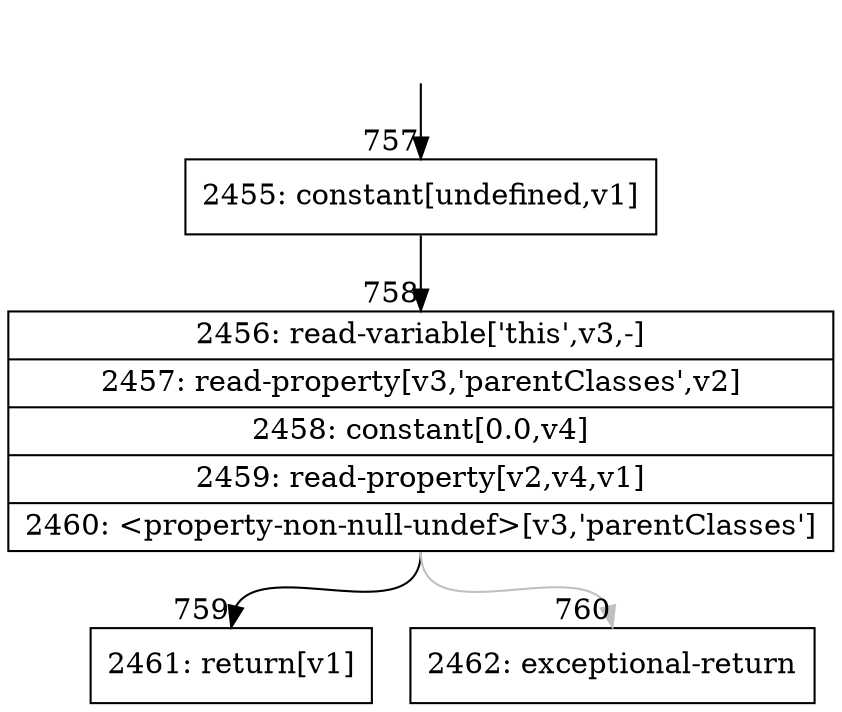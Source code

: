 digraph {
rankdir="TD"
BB_entry82[shape=none,label=""];
BB_entry82 -> BB757 [tailport=s, headport=n, headlabel="    757"]
BB757 [shape=record label="{2455: constant[undefined,v1]}" ] 
BB757 -> BB758 [tailport=s, headport=n, headlabel="      758"]
BB758 [shape=record label="{2456: read-variable['this',v3,-]|2457: read-property[v3,'parentClasses',v2]|2458: constant[0.0,v4]|2459: read-property[v2,v4,v1]|2460: \<property-non-null-undef\>[v3,'parentClasses']}" ] 
BB758 -> BB759 [tailport=s, headport=n, headlabel="      759"]
BB758 -> BB760 [tailport=s, headport=n, color=gray, headlabel="      760"]
BB759 [shape=record label="{2461: return[v1]}" ] 
BB760 [shape=record label="{2462: exceptional-return}" ] 
//#$~ 776
}
